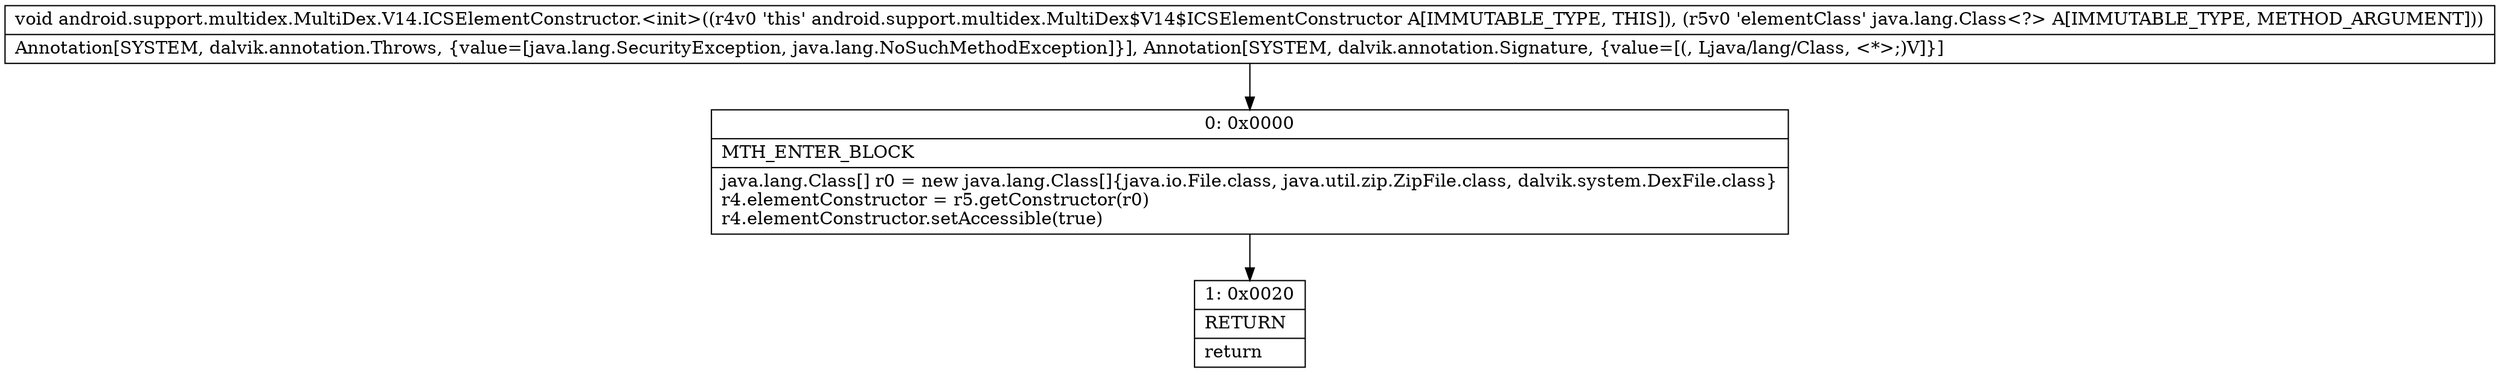 digraph "CFG forandroid.support.multidex.MultiDex.V14.ICSElementConstructor.\<init\>(Ljava\/lang\/Class;)V" {
Node_0 [shape=record,label="{0\:\ 0x0000|MTH_ENTER_BLOCK\l|java.lang.Class[] r0 = new java.lang.Class[]\{java.io.File.class, java.util.zip.ZipFile.class, dalvik.system.DexFile.class\}\lr4.elementConstructor = r5.getConstructor(r0)\lr4.elementConstructor.setAccessible(true)\l}"];
Node_1 [shape=record,label="{1\:\ 0x0020|RETURN\l|return\l}"];
MethodNode[shape=record,label="{void android.support.multidex.MultiDex.V14.ICSElementConstructor.\<init\>((r4v0 'this' android.support.multidex.MultiDex$V14$ICSElementConstructor A[IMMUTABLE_TYPE, THIS]), (r5v0 'elementClass' java.lang.Class\<?\> A[IMMUTABLE_TYPE, METHOD_ARGUMENT]))  | Annotation[SYSTEM, dalvik.annotation.Throws, \{value=[java.lang.SecurityException, java.lang.NoSuchMethodException]\}], Annotation[SYSTEM, dalvik.annotation.Signature, \{value=[(, Ljava\/lang\/Class, \<*\>;)V]\}]\l}"];
MethodNode -> Node_0;
Node_0 -> Node_1;
}

